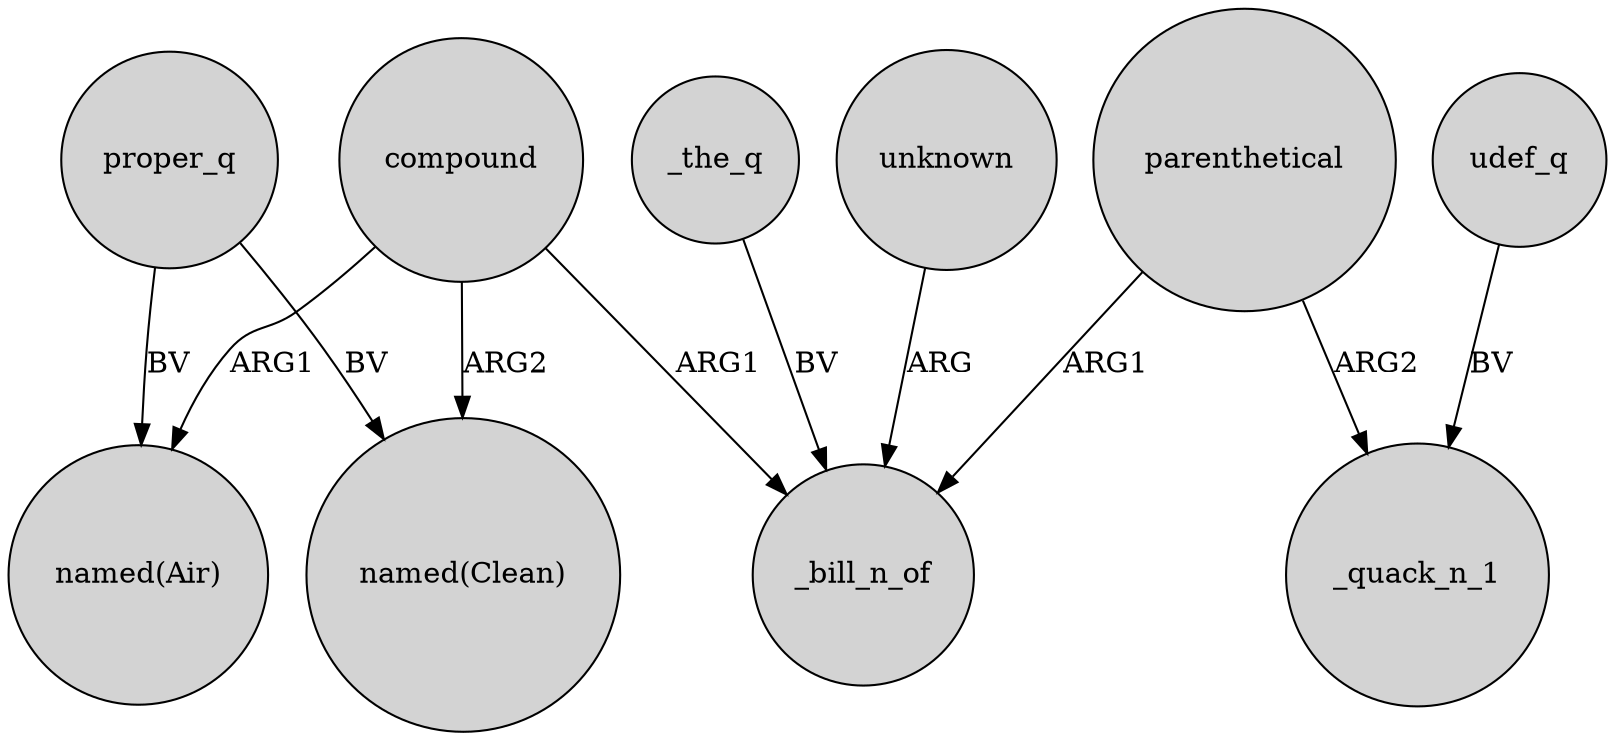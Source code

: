 digraph {
	node [shape=circle style=filled]
	_the_q -> _bill_n_of [label=BV]
	udef_q -> _quack_n_1 [label=BV]
	compound -> _bill_n_of [label=ARG1]
	compound -> "named(Air)" [label=ARG1]
	compound -> "named(Clean)" [label=ARG2]
	parenthetical -> _quack_n_1 [label=ARG2]
	unknown -> _bill_n_of [label=ARG]
	parenthetical -> _bill_n_of [label=ARG1]
	proper_q -> "named(Air)" [label=BV]
	proper_q -> "named(Clean)" [label=BV]
}
